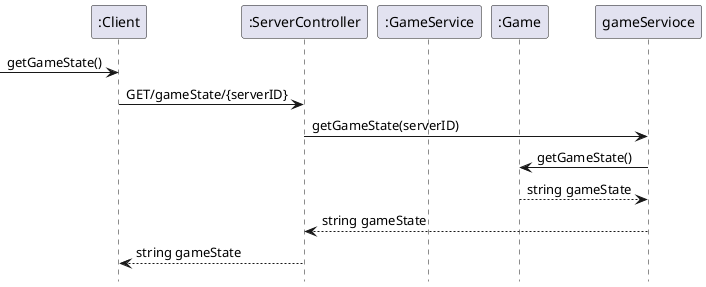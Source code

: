 @startuml
'https://plantuml.com/sequence-diagram

hide footbox

Participant ":Client" as client
Participant ":ServerController" as server
Participant ":GameService" as gameService
participant ":Game" as game

-> client : getGameState()
client -> server : GET/gameState/{serverID}
server -> gameServioce : getGameState(serverID)
gameServioce -> game : getGameState()
gameServioce <-- game : string gameState
server <-- gameServioce : string gameState
client <-- server : string gameState

@enduml